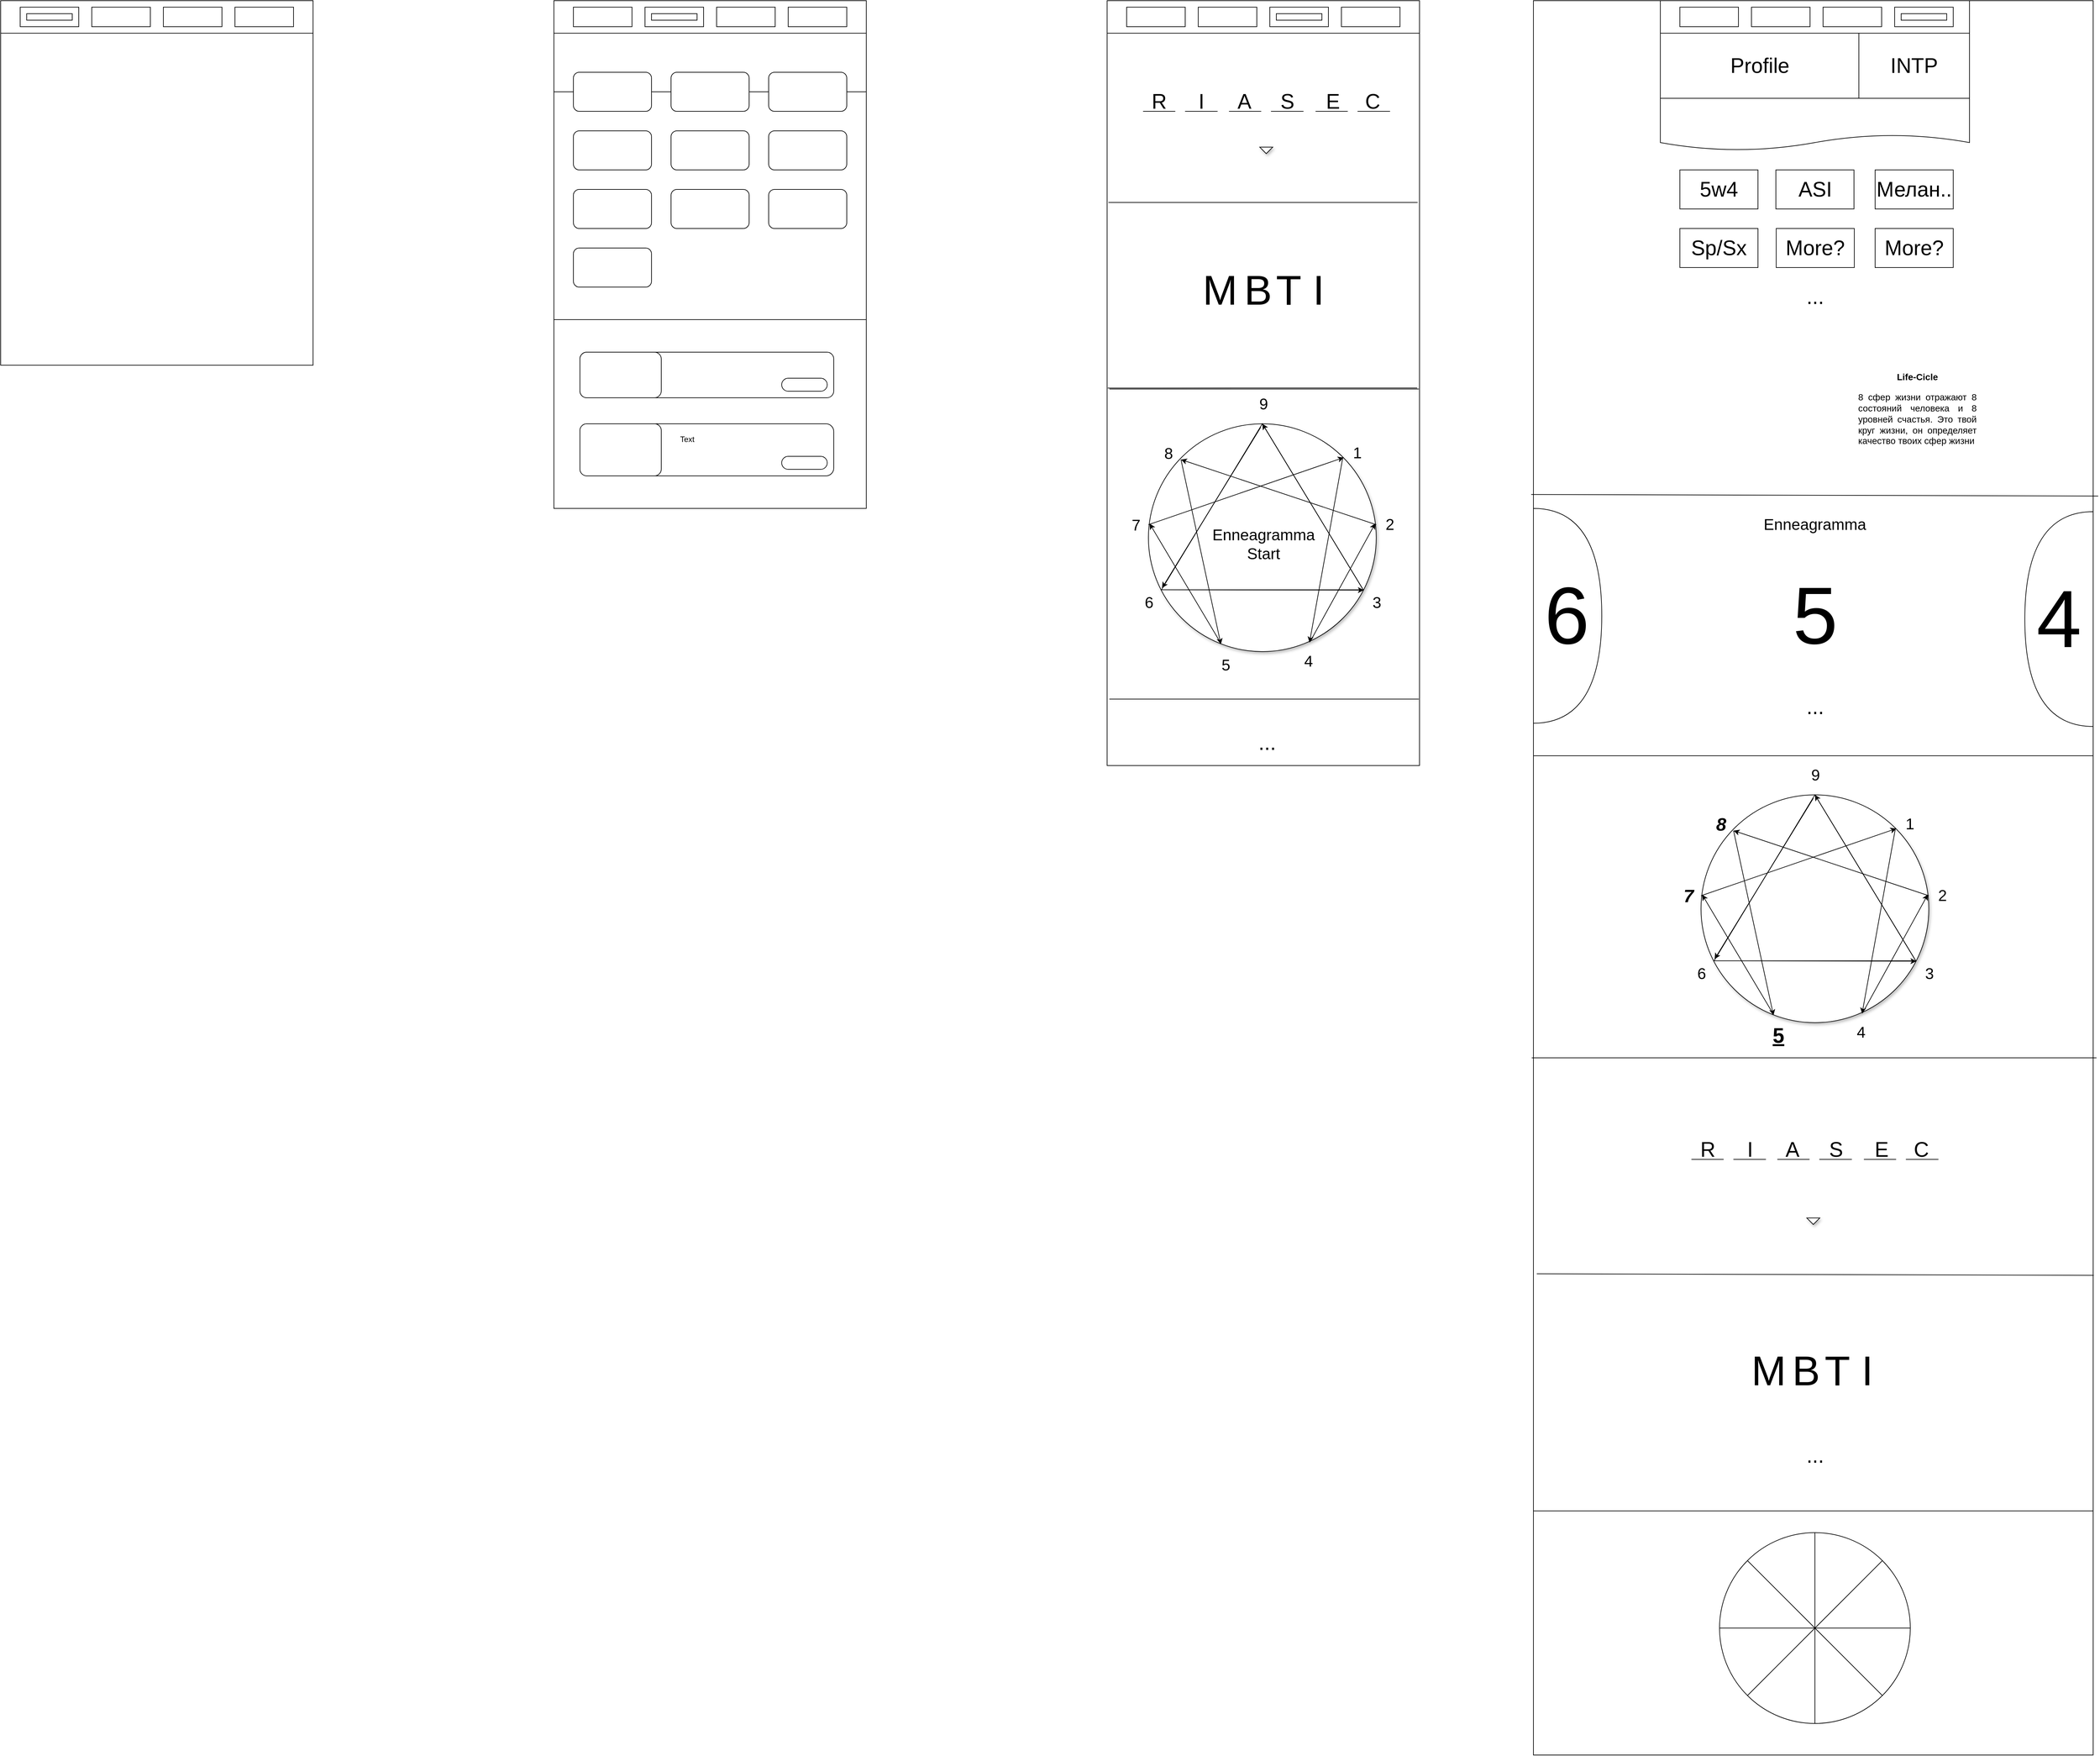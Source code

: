 <mxfile>
    <diagram id="yWvw_Ih3qDyZbcmWUSTy" name="Page-1">
        <mxGraphModel dx="2190" dy="1153" grid="1" gridSize="5" guides="1" tooltips="1" connect="1" arrows="1" fold="1" page="1" pageScale="1" pageWidth="850" pageHeight="1100" math="0" shadow="0">
            <root>
                <mxCell id="0"/>
                <mxCell id="1" parent="0"/>
                <mxCell id="299" value="" style="rounded=0;whiteSpace=wrap;html=1;" vertex="1" parent="1">
                    <mxGeometry x="2355" y="3420" width="860" height="375" as="geometry"/>
                </mxCell>
                <mxCell id="131" value="" style="rounded=0;whiteSpace=wrap;html=1;fontSize=124;" parent="1" vertex="1">
                    <mxGeometry x="2550" y="2285" width="475" height="375" as="geometry"/>
                </mxCell>
                <mxCell id="6" value="" style="rounded=0;whiteSpace=wrap;html=1;" parent="1" vertex="1">
                    <mxGeometry y="1100" width="480" height="560" as="geometry"/>
                </mxCell>
                <mxCell id="7" value="" style="rounded=0;whiteSpace=wrap;html=1;" parent="1" vertex="1">
                    <mxGeometry y="1100" width="480" height="50" as="geometry"/>
                </mxCell>
                <mxCell id="10" value="" style="rounded=0;whiteSpace=wrap;html=1;" parent="1" vertex="1">
                    <mxGeometry x="30" y="1110" width="90" height="30" as="geometry"/>
                </mxCell>
                <mxCell id="11" value="" style="rounded=0;whiteSpace=wrap;html=1;" parent="1" vertex="1">
                    <mxGeometry x="250" y="1110" width="90" height="30" as="geometry"/>
                </mxCell>
                <mxCell id="13" value="" style="rounded=0;whiteSpace=wrap;html=1;" parent="1" vertex="1">
                    <mxGeometry x="140" y="1110" width="90" height="30" as="geometry"/>
                </mxCell>
                <mxCell id="14" value="" style="rounded=0;whiteSpace=wrap;html=1;" parent="1" vertex="1">
                    <mxGeometry x="360" y="1110" width="90" height="30" as="geometry"/>
                </mxCell>
                <mxCell id="15" value="" style="rounded=0;whiteSpace=wrap;html=1;" parent="1" vertex="1">
                    <mxGeometry x="850" y="1100" width="480" height="780" as="geometry"/>
                </mxCell>
                <mxCell id="16" value="" style="rounded=0;whiteSpace=wrap;html=1;" parent="1" vertex="1">
                    <mxGeometry x="850" y="1100" width="480" height="50" as="geometry"/>
                </mxCell>
                <mxCell id="17" value="" style="rounded=0;whiteSpace=wrap;html=1;" parent="1" vertex="1">
                    <mxGeometry x="880" y="1110" width="90" height="30" as="geometry"/>
                </mxCell>
                <mxCell id="18" value="" style="rounded=0;whiteSpace=wrap;html=1;" parent="1" vertex="1">
                    <mxGeometry x="1100" y="1110" width="90" height="30" as="geometry"/>
                </mxCell>
                <mxCell id="19" value="" style="rounded=0;whiteSpace=wrap;html=1;" parent="1" vertex="1">
                    <mxGeometry x="990" y="1110" width="90" height="30" as="geometry"/>
                </mxCell>
                <mxCell id="20" value="" style="rounded=0;whiteSpace=wrap;html=1;" parent="1" vertex="1">
                    <mxGeometry x="1210" y="1110" width="90" height="30" as="geometry"/>
                </mxCell>
                <mxCell id="21" value="" style="rounded=0;whiteSpace=wrap;html=1;" parent="1" vertex="1">
                    <mxGeometry x="1700" y="1100" width="480" height="1175" as="geometry"/>
                </mxCell>
                <mxCell id="22" value="" style="rounded=0;whiteSpace=wrap;html=1;" parent="1" vertex="1">
                    <mxGeometry x="1700" y="1100" width="480" height="50" as="geometry"/>
                </mxCell>
                <mxCell id="23" value="" style="rounded=0;whiteSpace=wrap;html=1;" parent="1" vertex="1">
                    <mxGeometry x="1730" y="1110" width="90" height="30" as="geometry"/>
                </mxCell>
                <mxCell id="24" value="" style="rounded=0;whiteSpace=wrap;html=1;" parent="1" vertex="1">
                    <mxGeometry x="1950" y="1110" width="90" height="30" as="geometry"/>
                </mxCell>
                <mxCell id="25" value="" style="rounded=0;whiteSpace=wrap;html=1;" parent="1" vertex="1">
                    <mxGeometry x="1840" y="1110" width="90" height="30" as="geometry"/>
                </mxCell>
                <mxCell id="26" value="" style="rounded=0;whiteSpace=wrap;html=1;" parent="1" vertex="1">
                    <mxGeometry x="2060" y="1110" width="90" height="30" as="geometry"/>
                </mxCell>
                <mxCell id="27" value="" style="rounded=0;whiteSpace=wrap;html=1;" parent="1" vertex="1">
                    <mxGeometry x="2355" y="1100" width="860" height="2320" as="geometry"/>
                </mxCell>
                <mxCell id="28" value="" style="rounded=0;whiteSpace=wrap;html=1;" parent="1" vertex="1">
                    <mxGeometry x="2550" y="1100" width="475" height="50" as="geometry"/>
                </mxCell>
                <mxCell id="29" value="" style="rounded=0;whiteSpace=wrap;html=1;" parent="1" vertex="1">
                    <mxGeometry x="2580" y="1110" width="90" height="30" as="geometry"/>
                </mxCell>
                <mxCell id="30" value="" style="rounded=0;whiteSpace=wrap;html=1;" parent="1" vertex="1">
                    <mxGeometry x="2800" y="1110" width="90" height="30" as="geometry"/>
                </mxCell>
                <mxCell id="31" value="" style="rounded=0;whiteSpace=wrap;html=1;" parent="1" vertex="1">
                    <mxGeometry x="2690" y="1110" width="90" height="30" as="geometry"/>
                </mxCell>
                <mxCell id="32" value="" style="rounded=0;whiteSpace=wrap;html=1;" parent="1" vertex="1">
                    <mxGeometry x="2910" y="1110" width="90" height="30" as="geometry"/>
                </mxCell>
                <mxCell id="33" value="" style="rounded=0;whiteSpace=wrap;html=1;" parent="1" vertex="1">
                    <mxGeometry x="40" y="1120" width="70" height="10" as="geometry"/>
                </mxCell>
                <mxCell id="34" value="" style="rounded=0;whiteSpace=wrap;html=1;" parent="1" vertex="1">
                    <mxGeometry x="1000" y="1120" width="70" height="10" as="geometry"/>
                </mxCell>
                <mxCell id="35" value="" style="rounded=0;whiteSpace=wrap;html=1;" parent="1" vertex="1">
                    <mxGeometry x="1960" y="1120" width="70" height="10" as="geometry"/>
                </mxCell>
                <mxCell id="36" value="" style="rounded=0;whiteSpace=wrap;html=1;" parent="1" vertex="1">
                    <mxGeometry x="2920" y="1120" width="70" height="10" as="geometry"/>
                </mxCell>
                <mxCell id="37" value="" style="rounded=0;whiteSpace=wrap;html=1;" parent="1" vertex="1">
                    <mxGeometry x="850" y="1150" width="480" height="90" as="geometry"/>
                </mxCell>
                <mxCell id="38" value="" style="rounded=1;whiteSpace=wrap;html=1;" parent="1" vertex="1">
                    <mxGeometry x="880" y="1210" width="120" height="60" as="geometry"/>
                </mxCell>
                <mxCell id="39" value="" style="rounded=1;whiteSpace=wrap;html=1;" parent="1" vertex="1">
                    <mxGeometry x="1030" y="1210" width="120" height="60" as="geometry"/>
                </mxCell>
                <mxCell id="40" value="" style="rounded=1;whiteSpace=wrap;html=1;" parent="1" vertex="1">
                    <mxGeometry x="1180" y="1210" width="120" height="60" as="geometry"/>
                </mxCell>
                <mxCell id="41" value="" style="rounded=1;whiteSpace=wrap;html=1;" parent="1" vertex="1">
                    <mxGeometry x="880" y="1300" width="120" height="60" as="geometry"/>
                </mxCell>
                <mxCell id="42" value="" style="rounded=1;whiteSpace=wrap;html=1;" parent="1" vertex="1">
                    <mxGeometry x="1030" y="1300" width="120" height="60" as="geometry"/>
                </mxCell>
                <mxCell id="43" value="" style="rounded=1;whiteSpace=wrap;html=1;" parent="1" vertex="1">
                    <mxGeometry x="1180" y="1300" width="120" height="60" as="geometry"/>
                </mxCell>
                <mxCell id="44" value="" style="rounded=1;whiteSpace=wrap;html=1;" parent="1" vertex="1">
                    <mxGeometry x="880" y="1390" width="120" height="60" as="geometry"/>
                </mxCell>
                <mxCell id="45" value="" style="rounded=1;whiteSpace=wrap;html=1;" parent="1" vertex="1">
                    <mxGeometry x="1030" y="1390" width="120" height="60" as="geometry"/>
                </mxCell>
                <mxCell id="46" value="" style="rounded=1;whiteSpace=wrap;html=1;" parent="1" vertex="1">
                    <mxGeometry x="1180" y="1390" width="120" height="60" as="geometry"/>
                </mxCell>
                <mxCell id="47" value="" style="rounded=1;whiteSpace=wrap;html=1;" parent="1" vertex="1">
                    <mxGeometry x="880" y="1480" width="120" height="60" as="geometry"/>
                </mxCell>
                <mxCell id="48" value="" style="rounded=0;whiteSpace=wrap;html=1;" parent="1" vertex="1">
                    <mxGeometry x="850" y="1590" width="480" height="290" as="geometry"/>
                </mxCell>
                <mxCell id="49" value="" style="rounded=1;whiteSpace=wrap;html=1;" parent="1" vertex="1">
                    <mxGeometry x="890" y="1640" width="390" height="70" as="geometry"/>
                </mxCell>
                <mxCell id="50" value="" style="rounded=1;whiteSpace=wrap;html=1;" parent="1" vertex="1">
                    <mxGeometry x="890" y="1750" width="390" height="80" as="geometry"/>
                </mxCell>
                <mxCell id="51" value="" style="rounded=1;whiteSpace=wrap;html=1;" parent="1" vertex="1">
                    <mxGeometry x="890" y="1640" width="125" height="70" as="geometry"/>
                </mxCell>
                <mxCell id="52" value="" style="rounded=1;whiteSpace=wrap;html=1;arcSize=13;" parent="1" vertex="1">
                    <mxGeometry x="890" y="1750" width="125" height="80" as="geometry"/>
                </mxCell>
                <mxCell id="53" value="" style="rounded=1;whiteSpace=wrap;html=1;arcSize=50;" parent="1" vertex="1">
                    <mxGeometry x="1200" y="1680" width="70" height="20" as="geometry"/>
                </mxCell>
                <mxCell id="54" value="" style="rounded=1;whiteSpace=wrap;html=1;arcSize=50;" parent="1" vertex="1">
                    <mxGeometry x="1200" y="1800" width="70" height="20" as="geometry"/>
                </mxCell>
                <mxCell id="62" value="" style="rounded=0;whiteSpace=wrap;html=1;" parent="1" vertex="1">
                    <mxGeometry x="2855" y="1150" width="170" height="100" as="geometry"/>
                </mxCell>
                <mxCell id="70" value="" style="rounded=0;whiteSpace=wrap;html=1;" parent="1" vertex="1">
                    <mxGeometry x="2550" y="1150" width="305" height="100" as="geometry"/>
                </mxCell>
                <mxCell id="72" value="" style="shape=document;whiteSpace=wrap;html=1;boundedLbl=1;" parent="1" vertex="1">
                    <mxGeometry x="2550" y="1250" width="475" height="80" as="geometry"/>
                </mxCell>
                <mxCell id="74" value="" style="rounded=0;whiteSpace=wrap;html=1;" parent="1" vertex="1">
                    <mxGeometry x="2580" y="1360" width="120" height="60" as="geometry"/>
                </mxCell>
                <mxCell id="75" value="" style="rounded=0;whiteSpace=wrap;html=1;" parent="1" vertex="1">
                    <mxGeometry x="2727.5" y="1360" width="120" height="60" as="geometry"/>
                </mxCell>
                <mxCell id="76" value="" style="rounded=0;whiteSpace=wrap;html=1;" parent="1" vertex="1">
                    <mxGeometry x="2880" y="1360" width="120" height="60" as="geometry"/>
                </mxCell>
                <mxCell id="78" value="" style="rounded=0;whiteSpace=wrap;html=1;" parent="1" vertex="1">
                    <mxGeometry x="2580" y="1450" width="120" height="60" as="geometry"/>
                </mxCell>
                <mxCell id="79" value="" style="rounded=0;whiteSpace=wrap;html=1;" parent="1" vertex="1">
                    <mxGeometry x="2728" y="1450" width="120" height="60" as="geometry"/>
                </mxCell>
                <mxCell id="80" value="" style="rounded=0;whiteSpace=wrap;html=1;" parent="1" vertex="1">
                    <mxGeometry x="2880" y="1450" width="120" height="60" as="geometry"/>
                </mxCell>
                <mxCell id="84" value="&lt;font style=&quot;font-size: 32px;&quot;&gt;INTP&lt;/font&gt;" style="text;html=1;strokeColor=none;fillColor=none;align=center;verticalAlign=middle;whiteSpace=wrap;rounded=0;" parent="1" vertex="1">
                    <mxGeometry x="2883.13" y="1172.5" width="113.75" height="55" as="geometry"/>
                </mxCell>
                <mxCell id="90" value="5w4" style="text;html=1;strokeColor=none;fillColor=none;align=center;verticalAlign=middle;whiteSpace=wrap;rounded=0;fontSize=32;" parent="1" vertex="1">
                    <mxGeometry x="2610" y="1375" width="60" height="30" as="geometry"/>
                </mxCell>
                <mxCell id="91" value="ASI" style="text;html=1;strokeColor=none;fillColor=none;align=center;verticalAlign=middle;whiteSpace=wrap;rounded=0;fontSize=32;" parent="1" vertex="1">
                    <mxGeometry x="2757.5" y="1375" width="60" height="30" as="geometry"/>
                </mxCell>
                <mxCell id="92" value="Profile" style="text;html=1;strokeColor=none;fillColor=none;align=center;verticalAlign=middle;whiteSpace=wrap;rounded=0;fontSize=32;" parent="1" vertex="1">
                    <mxGeometry x="2642.5" y="1185" width="120" height="30" as="geometry"/>
                </mxCell>
                <mxCell id="93" value="Мелан.." style="text;html=1;strokeColor=none;fillColor=none;align=center;verticalAlign=middle;whiteSpace=wrap;rounded=0;fontSize=32;" parent="1" vertex="1">
                    <mxGeometry x="2910" y="1375" width="60" height="30" as="geometry"/>
                </mxCell>
                <mxCell id="94" value="Sp/Sx" style="text;html=1;strokeColor=none;fillColor=none;align=center;verticalAlign=middle;whiteSpace=wrap;rounded=0;fontSize=32;" parent="1" vertex="1">
                    <mxGeometry x="2610" y="1465" width="60" height="30" as="geometry"/>
                </mxCell>
                <mxCell id="95" value="More?" style="text;html=1;strokeColor=none;fillColor=none;align=center;verticalAlign=middle;whiteSpace=wrap;rounded=0;fontSize=32;" parent="1" vertex="1">
                    <mxGeometry x="2758" y="1465" width="60" height="30" as="geometry"/>
                </mxCell>
                <mxCell id="97" value="More?" style="text;html=1;strokeColor=none;fillColor=none;align=center;verticalAlign=middle;whiteSpace=wrap;rounded=0;fontSize=32;" parent="1" vertex="1">
                    <mxGeometry x="2910" y="1465" width="60" height="30" as="geometry"/>
                </mxCell>
                <mxCell id="102" value="..." style="text;html=1;strokeColor=none;fillColor=none;align=center;verticalAlign=middle;whiteSpace=wrap;rounded=0;fontSize=32;" parent="1" vertex="1">
                    <mxGeometry x="2757.5" y="1540" width="60" height="30" as="geometry"/>
                </mxCell>
                <mxCell id="103" value="" style="ellipse;whiteSpace=wrap;html=1;aspect=fixed;fontSize=32;" parent="1" vertex="1">
                    <mxGeometry x="2640.93" y="3453.43" width="293.13" height="293.13" as="geometry"/>
                </mxCell>
                <mxCell id="104" value="" style="endArrow=none;html=1;fontSize=32;entryX=1;entryY=0.5;entryDx=0;entryDy=0;exitX=0;exitY=0.5;exitDx=0;exitDy=0;" parent="1" source="103" target="103" edge="1">
                    <mxGeometry width="50" height="50" relative="1" as="geometry">
                        <mxPoint x="2752.81" y="3674.06" as="sourcePoint"/>
                        <mxPoint x="2802.81" y="3624.06" as="targetPoint"/>
                    </mxGeometry>
                </mxCell>
                <mxCell id="106" value="" style="endArrow=none;html=1;fontSize=32;entryX=0.5;entryY=0;entryDx=0;entryDy=0;exitX=0.5;exitY=1;exitDx=0;exitDy=0;" parent="1" source="103" target="103" edge="1">
                    <mxGeometry width="50" height="50" relative="1" as="geometry">
                        <mxPoint x="2772.81" y="3694.06" as="sourcePoint"/>
                        <mxPoint x="2822.81" y="3644.06" as="targetPoint"/>
                    </mxGeometry>
                </mxCell>
                <mxCell id="108" value="" style="endArrow=none;html=1;fontSize=32;entryX=1;entryY=0;entryDx=0;entryDy=0;exitX=0;exitY=1;exitDx=0;exitDy=0;" parent="1" source="103" target="103" edge="1">
                    <mxGeometry width="50" height="50" relative="1" as="geometry">
                        <mxPoint x="2742.81" y="3644.06" as="sourcePoint"/>
                        <mxPoint x="2792.81" y="3594.06" as="targetPoint"/>
                    </mxGeometry>
                </mxCell>
                <mxCell id="109" value="" style="endArrow=none;html=1;fontSize=32;entryX=0;entryY=0;entryDx=0;entryDy=0;exitX=1;exitY=1;exitDx=0;exitDy=0;" parent="1" source="103" target="103" edge="1">
                    <mxGeometry width="50" height="50" relative="1" as="geometry">
                        <mxPoint x="2732.81" y="3634.06" as="sourcePoint"/>
                        <mxPoint x="2782.81" y="3584.06" as="targetPoint"/>
                    </mxGeometry>
                </mxCell>
                <mxCell id="110" value="&lt;h1 style=&quot;font-size: 14px;&quot;&gt;Life-Cicle&lt;/h1&gt;&lt;p style=&quot;text-align: justify; font-size: 14px;&quot;&gt;8 сфер жизни отражают 8 состояний человека и 8 уровней счастья. Это твой круг жизни, он определяет качество твоих сфер жизни&lt;/p&gt;" style="text;html=1;strokeColor=none;fillColor=none;spacing=5;spacingTop=-20;whiteSpace=wrap;overflow=hidden;rounded=0;fontSize=14;align=center;" parent="1" vertex="1">
                    <mxGeometry x="2850.38" y="1670.63" width="190" height="120" as="geometry"/>
                </mxCell>
                <mxCell id="123" value="" style="shape=or;whiteSpace=wrap;html=1;fontSize=14;" parent="1" vertex="1">
                    <mxGeometry x="2355" y="1880" width="105" height="330" as="geometry"/>
                </mxCell>
                <mxCell id="124" value="" style="shape=or;whiteSpace=wrap;html=1;fontSize=14;direction=west;" parent="1" vertex="1">
                    <mxGeometry x="3110" y="1885" width="105" height="330" as="geometry"/>
                </mxCell>
                <mxCell id="126" value="&lt;font style=&quot;font-size: 24px;&quot;&gt;Enneagramma&lt;/font&gt;" style="text;html=1;strokeColor=none;fillColor=none;align=center;verticalAlign=middle;whiteSpace=wrap;rounded=0;fontSize=14;" parent="1" vertex="1">
                    <mxGeometry x="2729" y="1890" width="117" height="30" as="geometry"/>
                </mxCell>
                <mxCell id="127" value="&lt;font style=&quot;font-size: 124px;&quot;&gt;5&lt;/font&gt;" style="text;html=1;strokeColor=none;fillColor=none;align=center;verticalAlign=middle;whiteSpace=wrap;rounded=0;fontSize=24;" parent="1" vertex="1">
                    <mxGeometry x="2718.75" y="1982.5" width="137.5" height="125" as="geometry"/>
                </mxCell>
                <mxCell id="128" value="&lt;font style=&quot;font-size: 124px;&quot;&gt;6&lt;/font&gt;" style="text;html=1;strokeColor=none;fillColor=none;align=center;verticalAlign=middle;whiteSpace=wrap;rounded=0;fontSize=24;" parent="1" vertex="1">
                    <mxGeometry x="2365" y="1982.5" width="82.5" height="125" as="geometry"/>
                </mxCell>
                <mxCell id="129" value="&lt;font style=&quot;font-size: 124px;&quot;&gt;4&lt;/font&gt;" style="text;html=1;strokeColor=none;fillColor=none;align=center;verticalAlign=middle;whiteSpace=wrap;rounded=0;fontSize=24;" parent="1" vertex="1">
                    <mxGeometry x="3121.25" y="1987.5" width="82.5" height="125" as="geometry"/>
                </mxCell>
                <mxCell id="136" value="" style="ellipse;whiteSpace=wrap;html=1;fontSize=124;shadow=1;" parent="1" vertex="1">
                    <mxGeometry x="2612.5" y="2320" width="350" height="350" as="geometry"/>
                </mxCell>
                <mxCell id="137" value="" style="triangle;whiteSpace=wrap;html=1;fontSize=124;direction=north;" parent="1" vertex="1">
                    <mxGeometry x="2632.5" y="2320" width="310" height="255" as="geometry"/>
                </mxCell>
                <mxCell id="140" value="" style="endArrow=classic;html=1;fontSize=124;entryX=0.707;entryY=0.96;entryDx=0;entryDy=0;entryPerimeter=0;exitX=1;exitY=0;exitDx=0;exitDy=0;" parent="1" source="136" target="136" edge="1">
                    <mxGeometry width="50" height="50" relative="1" as="geometry">
                        <mxPoint x="2862.5" y="2645" as="sourcePoint"/>
                        <mxPoint x="2902.5" y="2605" as="targetPoint"/>
                    </mxGeometry>
                </mxCell>
                <mxCell id="141" value="" style="endArrow=classic;html=1;fontSize=124;entryX=0.318;entryY=0.968;entryDx=0;entryDy=0;entryPerimeter=0;" parent="1" target="136" edge="1">
                    <mxGeometry width="50" height="50" relative="1" as="geometry">
                        <mxPoint x="2662.5" y="2375" as="sourcePoint"/>
                        <mxPoint x="2762.5" y="2605" as="targetPoint"/>
                    </mxGeometry>
                </mxCell>
                <mxCell id="142" value="" style="endArrow=classic;html=1;fontSize=124;entryX=0.005;entryY=0.438;entryDx=0;entryDy=0;entryPerimeter=0;" parent="1" target="136" edge="1">
                    <mxGeometry width="50" height="50" relative="1" as="geometry">
                        <mxPoint x="2722.5" y="2655" as="sourcePoint"/>
                        <mxPoint x="2772.5" y="2605" as="targetPoint"/>
                    </mxGeometry>
                </mxCell>
                <mxCell id="143" value="" style="endArrow=classic;html=1;fontSize=124;" parent="1" target="154" edge="1">
                    <mxGeometry width="50" height="50" relative="1" as="geometry">
                        <mxPoint x="2612.5" y="2475" as="sourcePoint"/>
                        <mxPoint x="2912.5" y="2375" as="targetPoint"/>
                    </mxGeometry>
                </mxCell>
                <mxCell id="145" value="" style="endArrow=classic;html=1;fontSize=124;entryX=0.996;entryY=0.437;entryDx=0;entryDy=0;entryPerimeter=0;" parent="1" target="136" edge="1">
                    <mxGeometry width="50" height="50" relative="1" as="geometry">
                        <mxPoint x="2860.75" y="2655" as="sourcePoint"/>
                        <mxPoint x="2962.5" y="2465" as="targetPoint"/>
                    </mxGeometry>
                </mxCell>
                <mxCell id="146" value="" style="endArrow=classic;html=1;fontSize=124;" parent="1" edge="1">
                    <mxGeometry width="50" height="50" relative="1" as="geometry">
                        <mxPoint x="2962.5" y="2475" as="sourcePoint"/>
                        <mxPoint x="2662.5" y="2375" as="targetPoint"/>
                    </mxGeometry>
                </mxCell>
                <mxCell id="148" value="" style="endArrow=classic;html=1;fontSize=124;entryX=1;entryY=0.5;entryDx=0;entryDy=0;" parent="1" target="137" edge="1">
                    <mxGeometry width="50" height="50" relative="1" as="geometry">
                        <mxPoint x="2942.5" y="2575" as="sourcePoint"/>
                        <mxPoint x="2992.5" y="2525" as="targetPoint"/>
                    </mxGeometry>
                </mxCell>
                <mxCell id="149" value="" style="endArrow=classic;html=1;fontSize=124;entryX=0.011;entryY=0.003;entryDx=0;entryDy=0;entryPerimeter=0;exitX=0.979;exitY=0.492;exitDx=0;exitDy=0;exitPerimeter=0;" parent="1" source="137" target="137" edge="1">
                    <mxGeometry width="50" height="50" relative="1" as="geometry">
                        <mxPoint x="2787.5" y="2325" as="sourcePoint"/>
                        <mxPoint x="2832.5" y="2275" as="targetPoint"/>
                    </mxGeometry>
                </mxCell>
                <mxCell id="150" value="" style="endArrow=classic;html=1;fontSize=124;entryX=-0.002;entryY=1.003;entryDx=0;entryDy=0;entryPerimeter=0;" parent="1" target="137" edge="1">
                    <mxGeometry width="50" height="50" relative="1" as="geometry">
                        <mxPoint x="2632.5" y="2575" as="sourcePoint"/>
                        <mxPoint x="2682.5" y="2525" as="targetPoint"/>
                    </mxGeometry>
                </mxCell>
                <mxCell id="153" value="9" style="text;html=1;align=center;verticalAlign=middle;resizable=0;points=[];autosize=1;strokeColor=none;fillColor=none;fontSize=24;" parent="1" vertex="1">
                    <mxGeometry x="2767.5" y="2270" width="40" height="40" as="geometry"/>
                </mxCell>
                <mxCell id="154" value="1" style="text;html=1;align=center;verticalAlign=middle;resizable=0;points=[];autosize=1;strokeColor=none;fillColor=none;fontSize=24;" parent="1" vertex="1">
                    <mxGeometry x="2912.5" y="2345" width="40" height="40" as="geometry"/>
                </mxCell>
                <mxCell id="155" value="2" style="text;html=1;align=center;verticalAlign=middle;resizable=0;points=[];autosize=1;strokeColor=none;fillColor=none;fontSize=24;" parent="1" vertex="1">
                    <mxGeometry x="2962.5" y="2455" width="40" height="40" as="geometry"/>
                </mxCell>
                <mxCell id="156" value="3" style="text;html=1;align=center;verticalAlign=middle;resizable=0;points=[];autosize=1;strokeColor=none;fillColor=none;fontSize=24;" parent="1" vertex="1">
                    <mxGeometry x="2942.5" y="2575" width="40" height="40" as="geometry"/>
                </mxCell>
                <mxCell id="157" value="4&lt;span style=&quot;color: rgba(0, 0, 0, 0); font-family: monospace; font-size: 0px; text-align: start;&quot;&gt;%3CmxGraphModel%3E%3Croot%3E%3CmxCell%20id%3D%220%22%2F%3E%3CmxCell%20id%3D%221%22%20parent%3D%220%22%2F%3E%3CmxCell%20id%3D%222%22%20value%3D%223%22%20style%3D%22text%3Bhtml%3D1%3Balign%3Dcenter%3BverticalAlign%3Dmiddle%3Bresizable%3D0%3Bpoints%3D%5B%5D%3Bautosize%3D1%3BstrokeColor%3Dnone%3BfillColor%3Dnone%3BfontSize%3D24%3B%22%20vertex%3D%221%22%20parent%3D%221%22%3E%3CmxGeometry%20x%3D%223040%22%20y%3D%221190%22%20width%3D%2240%22%20height%3D%2240%22%20as%3D%22geometry%22%2F%3E%3C%2FmxCell%3E%3C%2Froot%3E%3C%2FmxGraphModel%3E&lt;/span&gt;&lt;span style=&quot;color: rgba(0, 0, 0, 0); font-family: monospace; font-size: 0px; text-align: start;&quot;&gt;%3CmxGraphModel%3E%3Croot%3E%3CmxCell%20id%3D%220%22%2F%3E%3CmxCell%20id%3D%221%22%20parent%3D%220%22%2F%3E%3CmxCell%20id%3D%222%22%20value%3D%223%22%20style%3D%22text%3Bhtml%3D1%3Balign%3Dcenter%3BverticalAlign%3Dmiddle%3Bresizable%3D0%3Bpoints%3D%5B%5D%3Bautosize%3D1%3BstrokeColor%3Dnone%3BfillColor%3Dnone%3BfontSize%3D24%3B%22%20vertex%3D%221%22%20parent%3D%221%22%3E%3CmxGeometry%20x%3D%223040%22%20y%3D%221190%22%20width%3D%2240%22%20height%3D%2240%22%20as%3D%22geometry%22%2F%3E%3C%2FmxCell%3E%3C%2Froot%3E%3C%2FmxGraphModel%3E&lt;/span&gt;" style="text;html=1;align=center;verticalAlign=middle;resizable=0;points=[];autosize=1;strokeColor=none;fillColor=none;fontSize=24;" parent="1" vertex="1">
                    <mxGeometry x="2837.5" y="2665" width="40" height="40" as="geometry"/>
                </mxCell>
                <mxCell id="158" value="&lt;font style=&quot;font-size: 32px;&quot;&gt;&lt;b&gt;&lt;u&gt;5&lt;/u&gt;&lt;/b&gt;&lt;/font&gt;" style="text;html=1;align=center;verticalAlign=middle;resizable=0;points=[];autosize=1;strokeColor=none;fillColor=none;fontSize=24;" parent="1" vertex="1">
                    <mxGeometry x="2710.5" y="2665" width="40" height="50" as="geometry"/>
                </mxCell>
                <mxCell id="159" value="6" style="text;html=1;align=center;verticalAlign=middle;resizable=0;points=[];autosize=1;strokeColor=none;fillColor=none;fontSize=24;" parent="1" vertex="1">
                    <mxGeometry x="2592.5" y="2575" width="40" height="40" as="geometry"/>
                </mxCell>
                <mxCell id="160" value="&lt;i&gt;&lt;font style=&quot;font-size: 28px;&quot;&gt;&lt;b&gt;7&lt;/b&gt;&lt;/font&gt;&lt;/i&gt;" style="text;html=1;align=center;verticalAlign=middle;resizable=0;points=[];autosize=1;strokeColor=none;fillColor=none;fontSize=24;" parent="1" vertex="1">
                    <mxGeometry x="2572.5" y="2450" width="40" height="50" as="geometry"/>
                </mxCell>
                <mxCell id="161" value="&lt;b&gt;&lt;font style=&quot;font-size: 28px;&quot;&gt;&lt;i&gt;8&lt;/i&gt;&lt;/font&gt;&lt;/b&gt;" style="text;html=1;align=center;verticalAlign=middle;resizable=0;points=[];autosize=1;strokeColor=none;fillColor=none;fontSize=24;" parent="1" vertex="1">
                    <mxGeometry x="2622.5" y="2340" width="40" height="50" as="geometry"/>
                </mxCell>
                <mxCell id="164" value="..." style="text;html=1;strokeColor=none;fillColor=none;align=center;verticalAlign=middle;whiteSpace=wrap;rounded=0;fontSize=32;" parent="1" vertex="1">
                    <mxGeometry x="2757.5" y="2170" width="60" height="30" as="geometry"/>
                </mxCell>
                <mxCell id="165" value="" style="endArrow=none;html=1;fontSize=14;exitX=-0.003;exitY=0.7;exitDx=0;exitDy=0;exitPerimeter=0;entryX=1.006;entryY=0.7;entryDx=0;entryDy=0;entryPerimeter=0;" parent="1" source="27" target="27" edge="1">
                    <mxGeometry width="50" height="50" relative="1" as="geometry">
                        <mxPoint x="2550.5" y="2720.0" as="sourcePoint"/>
                        <mxPoint x="3026" y="2720" as="targetPoint"/>
                    </mxGeometry>
                </mxCell>
                <mxCell id="167" value="" style="endArrow=none;html=1;fontSize=28;" parent="1" edge="1">
                    <mxGeometry width="50" height="50" relative="1" as="geometry">
                        <mxPoint x="2597.75" y="2880" as="sourcePoint"/>
                        <mxPoint x="2647.25" y="2880" as="targetPoint"/>
                    </mxGeometry>
                </mxCell>
                <mxCell id="170" value="" style="endArrow=none;html=1;fontSize=28;" parent="1" edge="1">
                    <mxGeometry width="50" height="50" relative="1" as="geometry">
                        <mxPoint x="2662.25" y="2880" as="sourcePoint"/>
                        <mxPoint x="2712.25" y="2880" as="targetPoint"/>
                    </mxGeometry>
                </mxCell>
                <mxCell id="179" value="" style="endArrow=none;html=1;fontSize=28;" parent="1" edge="1">
                    <mxGeometry width="50" height="50" relative="1" as="geometry">
                        <mxPoint x="2729.75" y="2880" as="sourcePoint"/>
                        <mxPoint x="2779.25" y="2880" as="targetPoint"/>
                    </mxGeometry>
                </mxCell>
                <mxCell id="180" value="" style="endArrow=none;html=1;fontSize=28;" parent="1" edge="1">
                    <mxGeometry width="50" height="50" relative="1" as="geometry">
                        <mxPoint x="2794.25" y="2880" as="sourcePoint"/>
                        <mxPoint x="2844.25" y="2880" as="targetPoint"/>
                    </mxGeometry>
                </mxCell>
                <mxCell id="181" value="" style="endArrow=none;html=1;fontSize=28;" parent="1" edge="1">
                    <mxGeometry width="50" height="50" relative="1" as="geometry">
                        <mxPoint x="2862.75" y="2880" as="sourcePoint"/>
                        <mxPoint x="2912.25" y="2880" as="targetPoint"/>
                    </mxGeometry>
                </mxCell>
                <mxCell id="182" value="" style="endArrow=none;html=1;fontSize=28;" parent="1" edge="1">
                    <mxGeometry width="50" height="50" relative="1" as="geometry">
                        <mxPoint x="2927.25" y="2880" as="sourcePoint"/>
                        <mxPoint x="2977.25" y="2880" as="targetPoint"/>
                    </mxGeometry>
                </mxCell>
                <mxCell id="183" value="R" style="text;html=1;strokeColor=none;fillColor=none;align=center;verticalAlign=middle;whiteSpace=wrap;rounded=0;fontSize=32;" parent="1" vertex="1">
                    <mxGeometry x="2602.5" y="2850" width="39.5" height="30" as="geometry"/>
                </mxCell>
                <mxCell id="184" value="I" style="text;html=1;strokeColor=none;fillColor=none;align=center;verticalAlign=middle;whiteSpace=wrap;rounded=0;fontSize=32;" parent="1" vertex="1">
                    <mxGeometry x="2667.5" y="2850" width="39.5" height="30" as="geometry"/>
                </mxCell>
                <mxCell id="185" value="A" style="text;html=1;strokeColor=none;fillColor=none;align=center;verticalAlign=middle;whiteSpace=wrap;rounded=0;fontSize=32;" parent="1" vertex="1">
                    <mxGeometry x="2733" y="2850" width="39.5" height="30" as="geometry"/>
                </mxCell>
                <mxCell id="186" value="S" style="text;html=1;strokeColor=none;fillColor=none;align=center;verticalAlign=middle;whiteSpace=wrap;rounded=0;fontSize=32;" parent="1" vertex="1">
                    <mxGeometry x="2799.5" y="2850" width="39.5" height="30" as="geometry"/>
                </mxCell>
                <mxCell id="187" value="E" style="text;html=1;strokeColor=none;fillColor=none;align=center;verticalAlign=middle;whiteSpace=wrap;rounded=0;fontSize=32;" parent="1" vertex="1">
                    <mxGeometry x="2869.5" y="2850" width="39.5" height="30" as="geometry"/>
                </mxCell>
                <mxCell id="188" value="C" style="text;html=1;strokeColor=none;fillColor=none;align=center;verticalAlign=middle;whiteSpace=wrap;rounded=0;fontSize=32;" parent="1" vertex="1">
                    <mxGeometry x="2930.75" y="2850" width="39.5" height="30" as="geometry"/>
                </mxCell>
                <mxCell id="192" value="" style="triangle;whiteSpace=wrap;html=1;shadow=1;fontSize=28;direction=south;" parent="1" vertex="1">
                    <mxGeometry x="2775" y="2970" width="20" height="10" as="geometry"/>
                </mxCell>
                <mxCell id="193" value="" style="endArrow=none;html=1;fontSize=28;exitX=0.006;exitY=0.843;exitDx=0;exitDy=0;exitPerimeter=0;entryX=1.001;entryY=0.844;entryDx=0;entryDy=0;entryPerimeter=0;" parent="1" edge="1" target="27" source="27">
                    <mxGeometry width="50" height="50" relative="1" as="geometry">
                        <mxPoint x="2550" y="2980" as="sourcePoint"/>
                        <mxPoint x="3220" y="3050" as="targetPoint"/>
                    </mxGeometry>
                </mxCell>
                <mxCell id="194" value="&lt;font style=&quot;font-size: 64px;&quot;&gt;M&lt;/font&gt;" style="text;html=1;strokeColor=none;fillColor=none;align=center;verticalAlign=middle;whiteSpace=wrap;rounded=0;fontSize=32;" parent="1" vertex="1">
                    <mxGeometry x="2677.75" y="3155" width="77" height="100" as="geometry"/>
                </mxCell>
                <mxCell id="195" value="&lt;span style=&quot;font-size: 64px;&quot;&gt;B&lt;/span&gt;" style="text;html=1;strokeColor=none;fillColor=none;align=center;verticalAlign=middle;whiteSpace=wrap;rounded=0;fontSize=32;" parent="1" vertex="1">
                    <mxGeometry x="2739" y="3155" width="69.5" height="100" as="geometry"/>
                </mxCell>
                <mxCell id="197" value="&lt;span style=&quot;font-size: 64px;&quot;&gt;T&lt;/span&gt;" style="text;html=1;strokeColor=none;fillColor=none;align=center;verticalAlign=middle;whiteSpace=wrap;rounded=0;fontSize=32;" parent="1" vertex="1">
                    <mxGeometry x="2792.63" y="3157.5" width="57.75" height="95" as="geometry"/>
                </mxCell>
                <mxCell id="198" value="&lt;span style=&quot;font-size: 64px;&quot;&gt;I&lt;/span&gt;" style="text;html=1;strokeColor=none;fillColor=none;align=center;verticalAlign=middle;whiteSpace=wrap;rounded=0;fontSize=32;" parent="1" vertex="1">
                    <mxGeometry x="2838.5" y="3157.5" width="57.75" height="95" as="geometry"/>
                </mxCell>
                <mxCell id="201" value="" style="endArrow=none;html=1;fontSize=14;exitX=0;exitY=0.5;exitDx=0;exitDy=0;entryX=1;entryY=0.5;entryDx=0;entryDy=0;" parent="1" source="27" target="27" edge="1">
                    <mxGeometry width="50" height="50" relative="1" as="geometry">
                        <mxPoint x="2550.5" y="2243.82" as="sourcePoint"/>
                        <mxPoint x="3026" y="2243.82" as="targetPoint"/>
                    </mxGeometry>
                </mxCell>
                <mxCell id="202" value="" style="endArrow=none;html=1;fontSize=14;exitX=-0.004;exitY=0.327;exitDx=0;exitDy=0;exitPerimeter=0;entryX=1.009;entryY=0.328;entryDx=0;entryDy=0;entryPerimeter=0;" parent="1" source="27" target="27" edge="1">
                    <mxGeometry width="50" height="50" relative="1" as="geometry">
                        <mxPoint x="2550" y="1860.0" as="sourcePoint"/>
                        <mxPoint x="3025.5" y="1860" as="targetPoint"/>
                    </mxGeometry>
                </mxCell>
                <mxCell id="203" value="..." style="text;html=1;strokeColor=none;fillColor=none;align=center;verticalAlign=middle;whiteSpace=wrap;rounded=0;fontSize=32;" parent="1" vertex="1">
                    <mxGeometry x="2758" y="3320" width="60" height="30" as="geometry"/>
                </mxCell>
                <mxCell id="224" value="" style="endArrow=none;html=1;fontSize=14;exitX=0;exitY=0.389;exitDx=0;exitDy=0;exitPerimeter=0;" parent="1" edge="1">
                    <mxGeometry width="50" height="50" relative="1" as="geometry">
                        <mxPoint x="1702.5" y="1150.0" as="sourcePoint"/>
                        <mxPoint x="2178" y="1150" as="targetPoint"/>
                    </mxGeometry>
                </mxCell>
                <mxCell id="225" value="" style="endArrow=none;html=1;fontSize=28;" parent="1" edge="1">
                    <mxGeometry width="50" height="50" relative="1" as="geometry">
                        <mxPoint x="1755.25" y="1270" as="sourcePoint"/>
                        <mxPoint x="1804.75" y="1270" as="targetPoint"/>
                    </mxGeometry>
                </mxCell>
                <mxCell id="226" value="" style="endArrow=none;html=1;fontSize=28;" parent="1" edge="1">
                    <mxGeometry width="50" height="50" relative="1" as="geometry">
                        <mxPoint x="1819.75" y="1270" as="sourcePoint"/>
                        <mxPoint x="1869.75" y="1270" as="targetPoint"/>
                    </mxGeometry>
                </mxCell>
                <mxCell id="227" value="" style="endArrow=none;html=1;fontSize=28;" parent="1" edge="1">
                    <mxGeometry width="50" height="50" relative="1" as="geometry">
                        <mxPoint x="1887.25" y="1270" as="sourcePoint"/>
                        <mxPoint x="1936.75" y="1270" as="targetPoint"/>
                    </mxGeometry>
                </mxCell>
                <mxCell id="228" value="" style="endArrow=none;html=1;fontSize=28;" parent="1" edge="1">
                    <mxGeometry width="50" height="50" relative="1" as="geometry">
                        <mxPoint x="1951.75" y="1270" as="sourcePoint"/>
                        <mxPoint x="2001.75" y="1270" as="targetPoint"/>
                    </mxGeometry>
                </mxCell>
                <mxCell id="229" value="" style="endArrow=none;html=1;fontSize=28;" parent="1" edge="1">
                    <mxGeometry width="50" height="50" relative="1" as="geometry">
                        <mxPoint x="2020.25" y="1270" as="sourcePoint"/>
                        <mxPoint x="2069.75" y="1270" as="targetPoint"/>
                    </mxGeometry>
                </mxCell>
                <mxCell id="230" value="" style="endArrow=none;html=1;fontSize=28;" parent="1" edge="1">
                    <mxGeometry width="50" height="50" relative="1" as="geometry">
                        <mxPoint x="2084.75" y="1270" as="sourcePoint"/>
                        <mxPoint x="2134.75" y="1270" as="targetPoint"/>
                    </mxGeometry>
                </mxCell>
                <mxCell id="231" value="R" style="text;html=1;strokeColor=none;fillColor=none;align=center;verticalAlign=middle;whiteSpace=wrap;rounded=0;fontSize=32;" parent="1" vertex="1">
                    <mxGeometry x="1760" y="1240" width="39.5" height="30" as="geometry"/>
                </mxCell>
                <mxCell id="232" value="I" style="text;html=1;strokeColor=none;fillColor=none;align=center;verticalAlign=middle;whiteSpace=wrap;rounded=0;fontSize=32;" parent="1" vertex="1">
                    <mxGeometry x="1825" y="1240" width="39.5" height="30" as="geometry"/>
                </mxCell>
                <mxCell id="233" value="A" style="text;html=1;strokeColor=none;fillColor=none;align=center;verticalAlign=middle;whiteSpace=wrap;rounded=0;fontSize=32;" parent="1" vertex="1">
                    <mxGeometry x="1890.5" y="1240" width="39.5" height="30" as="geometry"/>
                </mxCell>
                <mxCell id="234" value="S" style="text;html=1;strokeColor=none;fillColor=none;align=center;verticalAlign=middle;whiteSpace=wrap;rounded=0;fontSize=32;" parent="1" vertex="1">
                    <mxGeometry x="1957" y="1240" width="39.5" height="30" as="geometry"/>
                </mxCell>
                <mxCell id="235" value="E" style="text;html=1;strokeColor=none;fillColor=none;align=center;verticalAlign=middle;whiteSpace=wrap;rounded=0;fontSize=32;" parent="1" vertex="1">
                    <mxGeometry x="2027" y="1240" width="39.5" height="30" as="geometry"/>
                </mxCell>
                <mxCell id="236" value="C" style="text;html=1;strokeColor=none;fillColor=none;align=center;verticalAlign=middle;whiteSpace=wrap;rounded=0;fontSize=32;" parent="1" vertex="1">
                    <mxGeometry x="2088.25" y="1240" width="39.5" height="30" as="geometry"/>
                </mxCell>
                <mxCell id="237" value="" style="triangle;whiteSpace=wrap;html=1;shadow=1;fontSize=28;direction=south;" parent="1" vertex="1">
                    <mxGeometry x="1934.5" y="1325" width="20" height="10" as="geometry"/>
                </mxCell>
                <mxCell id="238" value="" style="endArrow=none;html=1;fontSize=28;" parent="1" edge="1">
                    <mxGeometry width="50" height="50" relative="1" as="geometry">
                        <mxPoint x="1702" y="1410" as="sourcePoint"/>
                        <mxPoint x="2177" y="1410" as="targetPoint"/>
                    </mxGeometry>
                </mxCell>
                <mxCell id="239" value="&lt;font style=&quot;font-size: 64px;&quot;&gt;M&lt;/font&gt;" style="text;html=1;strokeColor=none;fillColor=none;align=center;verticalAlign=middle;whiteSpace=wrap;rounded=0;fontSize=32;" parent="1" vertex="1">
                    <mxGeometry x="1835.25" y="1495" width="77" height="100" as="geometry"/>
                </mxCell>
                <mxCell id="240" value="&lt;span style=&quot;font-size: 64px;&quot;&gt;B&lt;/span&gt;" style="text;html=1;strokeColor=none;fillColor=none;align=center;verticalAlign=middle;whiteSpace=wrap;rounded=0;fontSize=32;" parent="1" vertex="1">
                    <mxGeometry x="1896.5" y="1495" width="69.5" height="100" as="geometry"/>
                </mxCell>
                <mxCell id="241" value="&lt;span style=&quot;font-size: 64px;&quot;&gt;T&lt;/span&gt;" style="text;html=1;strokeColor=none;fillColor=none;align=center;verticalAlign=middle;whiteSpace=wrap;rounded=0;fontSize=32;" parent="1" vertex="1">
                    <mxGeometry x="1950.13" y="1497.5" width="57.75" height="95" as="geometry"/>
                </mxCell>
                <mxCell id="242" value="&lt;span style=&quot;font-size: 64px;&quot;&gt;I&lt;/span&gt;" style="text;html=1;strokeColor=none;fillColor=none;align=center;verticalAlign=middle;whiteSpace=wrap;rounded=0;fontSize=32;" parent="1" vertex="1">
                    <mxGeometry x="1996" y="1497.5" width="57.75" height="95" as="geometry"/>
                </mxCell>
                <mxCell id="243" value="" style="endArrow=none;html=1;fontSize=64;entryX=1.001;entryY=0.931;entryDx=0;entryDy=0;entryPerimeter=0;" parent="1" edge="1">
                    <mxGeometry width="50" height="50" relative="1" as="geometry">
                        <mxPoint x="1701" y="1695.08" as="sourcePoint"/>
                        <mxPoint x="2176.475" y="1695" as="targetPoint"/>
                    </mxGeometry>
                </mxCell>
                <mxCell id="244" value="..." style="text;html=1;strokeColor=none;fillColor=none;align=center;verticalAlign=middle;whiteSpace=wrap;rounded=0;fontSize=32;" parent="1" vertex="1">
                    <mxGeometry x="1916" y="2225" width="60" height="30" as="geometry"/>
                </mxCell>
                <mxCell id="270" value="" style="ellipse;whiteSpace=wrap;html=1;fontSize=124;shadow=1;" parent="1" vertex="1">
                    <mxGeometry x="1763.5" y="1750.0" width="350" height="350" as="geometry"/>
                </mxCell>
                <mxCell id="271" value="" style="triangle;whiteSpace=wrap;html=1;fontSize=124;direction=north;" parent="1" vertex="1">
                    <mxGeometry x="1783.5" y="1750.0" width="310" height="255" as="geometry"/>
                </mxCell>
                <mxCell id="272" value="" style="endArrow=classic;html=1;fontSize=124;entryX=0.707;entryY=0.96;entryDx=0;entryDy=0;entryPerimeter=0;exitX=1;exitY=0;exitDx=0;exitDy=0;" parent="1" source="270" target="270" edge="1">
                    <mxGeometry width="50" height="50" relative="1" as="geometry">
                        <mxPoint x="2013.5" y="2075.0" as="sourcePoint"/>
                        <mxPoint x="2053.5" y="2035" as="targetPoint"/>
                    </mxGeometry>
                </mxCell>
                <mxCell id="273" value="" style="endArrow=classic;html=1;fontSize=124;entryX=0.318;entryY=0.968;entryDx=0;entryDy=0;entryPerimeter=0;" parent="1" target="270" edge="1">
                    <mxGeometry width="50" height="50" relative="1" as="geometry">
                        <mxPoint x="1813.5" y="1805.0" as="sourcePoint"/>
                        <mxPoint x="1913.5" y="2035" as="targetPoint"/>
                    </mxGeometry>
                </mxCell>
                <mxCell id="274" value="" style="endArrow=classic;html=1;fontSize=124;entryX=0.005;entryY=0.438;entryDx=0;entryDy=0;entryPerimeter=0;" parent="1" target="270" edge="1">
                    <mxGeometry width="50" height="50" relative="1" as="geometry">
                        <mxPoint x="1873.5" y="2085.0" as="sourcePoint"/>
                        <mxPoint x="1923.5" y="2035" as="targetPoint"/>
                    </mxGeometry>
                </mxCell>
                <mxCell id="275" value="" style="endArrow=classic;html=1;fontSize=124;" parent="1" target="282" edge="1">
                    <mxGeometry width="50" height="50" relative="1" as="geometry">
                        <mxPoint x="1763.5" y="1905.0" as="sourcePoint"/>
                        <mxPoint x="2063.5" y="1805.0" as="targetPoint"/>
                    </mxGeometry>
                </mxCell>
                <mxCell id="276" value="" style="endArrow=classic;html=1;fontSize=124;entryX=0.996;entryY=0.437;entryDx=0;entryDy=0;entryPerimeter=0;" parent="1" target="270" edge="1">
                    <mxGeometry width="50" height="50" relative="1" as="geometry">
                        <mxPoint x="2011.75" y="2085.0" as="sourcePoint"/>
                        <mxPoint x="2113.5" y="1895.0" as="targetPoint"/>
                    </mxGeometry>
                </mxCell>
                <mxCell id="277" value="" style="endArrow=classic;html=1;fontSize=124;" parent="1" edge="1">
                    <mxGeometry width="50" height="50" relative="1" as="geometry">
                        <mxPoint x="2113.5" y="1905.0" as="sourcePoint"/>
                        <mxPoint x="1813.5" y="1805.0" as="targetPoint"/>
                    </mxGeometry>
                </mxCell>
                <mxCell id="278" value="" style="endArrow=classic;html=1;fontSize=124;entryX=1;entryY=0.5;entryDx=0;entryDy=0;" parent="1" target="271" edge="1">
                    <mxGeometry width="50" height="50" relative="1" as="geometry">
                        <mxPoint x="2093.5" y="2005" as="sourcePoint"/>
                        <mxPoint x="2143.5" y="1955.0" as="targetPoint"/>
                    </mxGeometry>
                </mxCell>
                <mxCell id="279" value="" style="endArrow=classic;html=1;fontSize=124;entryX=0.011;entryY=0.003;entryDx=0;entryDy=0;entryPerimeter=0;exitX=0.979;exitY=0.492;exitDx=0;exitDy=0;exitPerimeter=0;" parent="1" source="271" target="271" edge="1">
                    <mxGeometry width="50" height="50" relative="1" as="geometry">
                        <mxPoint x="1938.5" y="1755.0" as="sourcePoint"/>
                        <mxPoint x="1983.5" y="1705.0" as="targetPoint"/>
                    </mxGeometry>
                </mxCell>
                <mxCell id="280" value="" style="endArrow=classic;html=1;fontSize=124;entryX=-0.002;entryY=1.003;entryDx=0;entryDy=0;entryPerimeter=0;" parent="1" target="271" edge="1">
                    <mxGeometry width="50" height="50" relative="1" as="geometry">
                        <mxPoint x="1783.5" y="2005" as="sourcePoint"/>
                        <mxPoint x="1833.5" y="1955.0" as="targetPoint"/>
                    </mxGeometry>
                </mxCell>
                <mxCell id="281" value="9" style="text;html=1;align=center;verticalAlign=middle;resizable=0;points=[];autosize=1;strokeColor=none;fillColor=none;fontSize=24;" parent="1" vertex="1">
                    <mxGeometry x="1920" y="1700.0" width="40" height="40" as="geometry"/>
                </mxCell>
                <mxCell id="282" value="1" style="text;html=1;align=center;verticalAlign=middle;resizable=0;points=[];autosize=1;strokeColor=none;fillColor=none;fontSize=24;" parent="1" vertex="1">
                    <mxGeometry x="2063.5" y="1775.0" width="40" height="40" as="geometry"/>
                </mxCell>
                <mxCell id="283" value="2" style="text;html=1;align=center;verticalAlign=middle;resizable=0;points=[];autosize=1;strokeColor=none;fillColor=none;fontSize=24;" parent="1" vertex="1">
                    <mxGeometry x="2113.5" y="1885.0" width="40" height="40" as="geometry"/>
                </mxCell>
                <mxCell id="284" value="3" style="text;html=1;align=center;verticalAlign=middle;resizable=0;points=[];autosize=1;strokeColor=none;fillColor=none;fontSize=24;" parent="1" vertex="1">
                    <mxGeometry x="2093.5" y="2005" width="40" height="40" as="geometry"/>
                </mxCell>
                <mxCell id="285" value="4&lt;span style=&quot;color: rgba(0, 0, 0, 0); font-family: monospace; font-size: 0px; text-align: start;&quot;&gt;%3CmxGraphModel%3E%3Croot%3E%3CmxCell%20id%3D%220%22%2F%3E%3CmxCell%20id%3D%221%22%20parent%3D%220%22%2F%3E%3CmxCell%20id%3D%222%22%20value%3D%223%22%20style%3D%22text%3Bhtml%3D1%3Balign%3Dcenter%3BverticalAlign%3Dmiddle%3Bresizable%3D0%3Bpoints%3D%5B%5D%3Bautosize%3D1%3BstrokeColor%3Dnone%3BfillColor%3Dnone%3BfontSize%3D24%3B%22%20vertex%3D%221%22%20parent%3D%221%22%3E%3CmxGeometry%20x%3D%223040%22%20y%3D%221190%22%20width%3D%2240%22%20height%3D%2240%22%20as%3D%22geometry%22%2F%3E%3C%2FmxCell%3E%3C%2Froot%3E%3C%2FmxGraphModel%3E&lt;/span&gt;&lt;span style=&quot;color: rgba(0, 0, 0, 0); font-family: monospace; font-size: 0px; text-align: start;&quot;&gt;%3CmxGraphModel%3E%3Croot%3E%3CmxCell%20id%3D%220%22%2F%3E%3CmxCell%20id%3D%221%22%20parent%3D%220%22%2F%3E%3CmxCell%20id%3D%222%22%20value%3D%223%22%20style%3D%22text%3Bhtml%3D1%3Balign%3Dcenter%3BverticalAlign%3Dmiddle%3Bresizable%3D0%3Bpoints%3D%5B%5D%3Bautosize%3D1%3BstrokeColor%3Dnone%3BfillColor%3Dnone%3BfontSize%3D24%3B%22%20vertex%3D%221%22%20parent%3D%221%22%3E%3CmxGeometry%20x%3D%223040%22%20y%3D%221190%22%20width%3D%2240%22%20height%3D%2240%22%20as%3D%22geometry%22%2F%3E%3C%2FmxCell%3E%3C%2Froot%3E%3C%2FmxGraphModel%3E&lt;/span&gt;" style="text;html=1;align=center;verticalAlign=middle;resizable=0;points=[];autosize=1;strokeColor=none;fillColor=none;fontSize=24;" parent="1" vertex="1">
                    <mxGeometry x="1988.5" y="2095.0" width="40" height="40" as="geometry"/>
                </mxCell>
                <mxCell id="286" value="&lt;font style=&quot;font-size: 24px;&quot;&gt;5&lt;/font&gt;" style="text;html=1;align=center;verticalAlign=middle;resizable=0;points=[];autosize=1;strokeColor=none;fillColor=none;fontSize=24;" parent="1" vertex="1">
                    <mxGeometry x="1864.5" y="2098.0" width="35" height="45" as="geometry"/>
                </mxCell>
                <mxCell id="287" value="6" style="text;html=1;align=center;verticalAlign=middle;resizable=0;points=[];autosize=1;strokeColor=none;fillColor=none;fontSize=24;" parent="1" vertex="1">
                    <mxGeometry x="1743.5" y="2005" width="40" height="40" as="geometry"/>
                </mxCell>
                <mxCell id="288" value="&lt;font style=&quot;font-size: 24px;&quot;&gt;7&lt;/font&gt;" style="text;html=1;align=center;verticalAlign=middle;resizable=0;points=[];autosize=1;strokeColor=none;fillColor=none;fontSize=24;" parent="1" vertex="1">
                    <mxGeometry x="1726.5" y="1883.0" width="35" height="45" as="geometry"/>
                </mxCell>
                <mxCell id="289" value="&lt;font style=&quot;font-size: 24px;&quot;&gt;8&lt;/font&gt;" style="text;html=1;align=center;verticalAlign=middle;resizable=0;points=[];autosize=1;strokeColor=none;fillColor=none;fontSize=24;" parent="1" vertex="1">
                    <mxGeometry x="1776.5" y="1773.0" width="35" height="45" as="geometry"/>
                </mxCell>
                <mxCell id="290" value="" style="endArrow=none;html=1;fontSize=14;exitX=0;exitY=0.389;exitDx=0;exitDy=0;exitPerimeter=0;" parent="1" edge="1">
                    <mxGeometry width="50" height="50" relative="1" as="geometry">
                        <mxPoint x="1703.5" y="2172.86" as="sourcePoint"/>
                        <mxPoint x="2179" y="2172.86" as="targetPoint"/>
                    </mxGeometry>
                </mxCell>
                <mxCell id="291" value="" style="endArrow=none;html=1;fontSize=14;exitX=0;exitY=0.389;exitDx=0;exitDy=0;exitPerimeter=0;" parent="1" edge="1">
                    <mxGeometry width="50" height="50" relative="1" as="geometry">
                        <mxPoint x="1703.5" y="1696.68" as="sourcePoint"/>
                        <mxPoint x="2179" y="1696.68" as="targetPoint"/>
                    </mxGeometry>
                </mxCell>
                <mxCell id="292" value="&lt;font style=&quot;font-size: 24px;&quot;&gt;Enneagramma&lt;br&gt;Start&lt;br&gt;&lt;/font&gt;" style="text;html=1;strokeColor=none;fillColor=none;align=center;verticalAlign=middle;whiteSpace=wrap;rounded=0;fontSize=14;" parent="1" vertex="1">
                    <mxGeometry x="1881.5" y="1920" width="117" height="30" as="geometry"/>
                </mxCell>
                <mxCell id="298" value="&lt;font style=&quot;font-size: 12px;&quot;&gt;Text&lt;/font&gt;" style="text;html=1;strokeColor=none;fillColor=none;align=center;verticalAlign=middle;whiteSpace=wrap;rounded=0;shadow=0;glass=0;sketch=0;strokeWidth=1;fontSize=24;" parent="1" vertex="1">
                    <mxGeometry x="1025" y="1755" width="60" height="30" as="geometry"/>
                </mxCell>
            </root>
        </mxGraphModel>
    </diagram>
</mxfile>